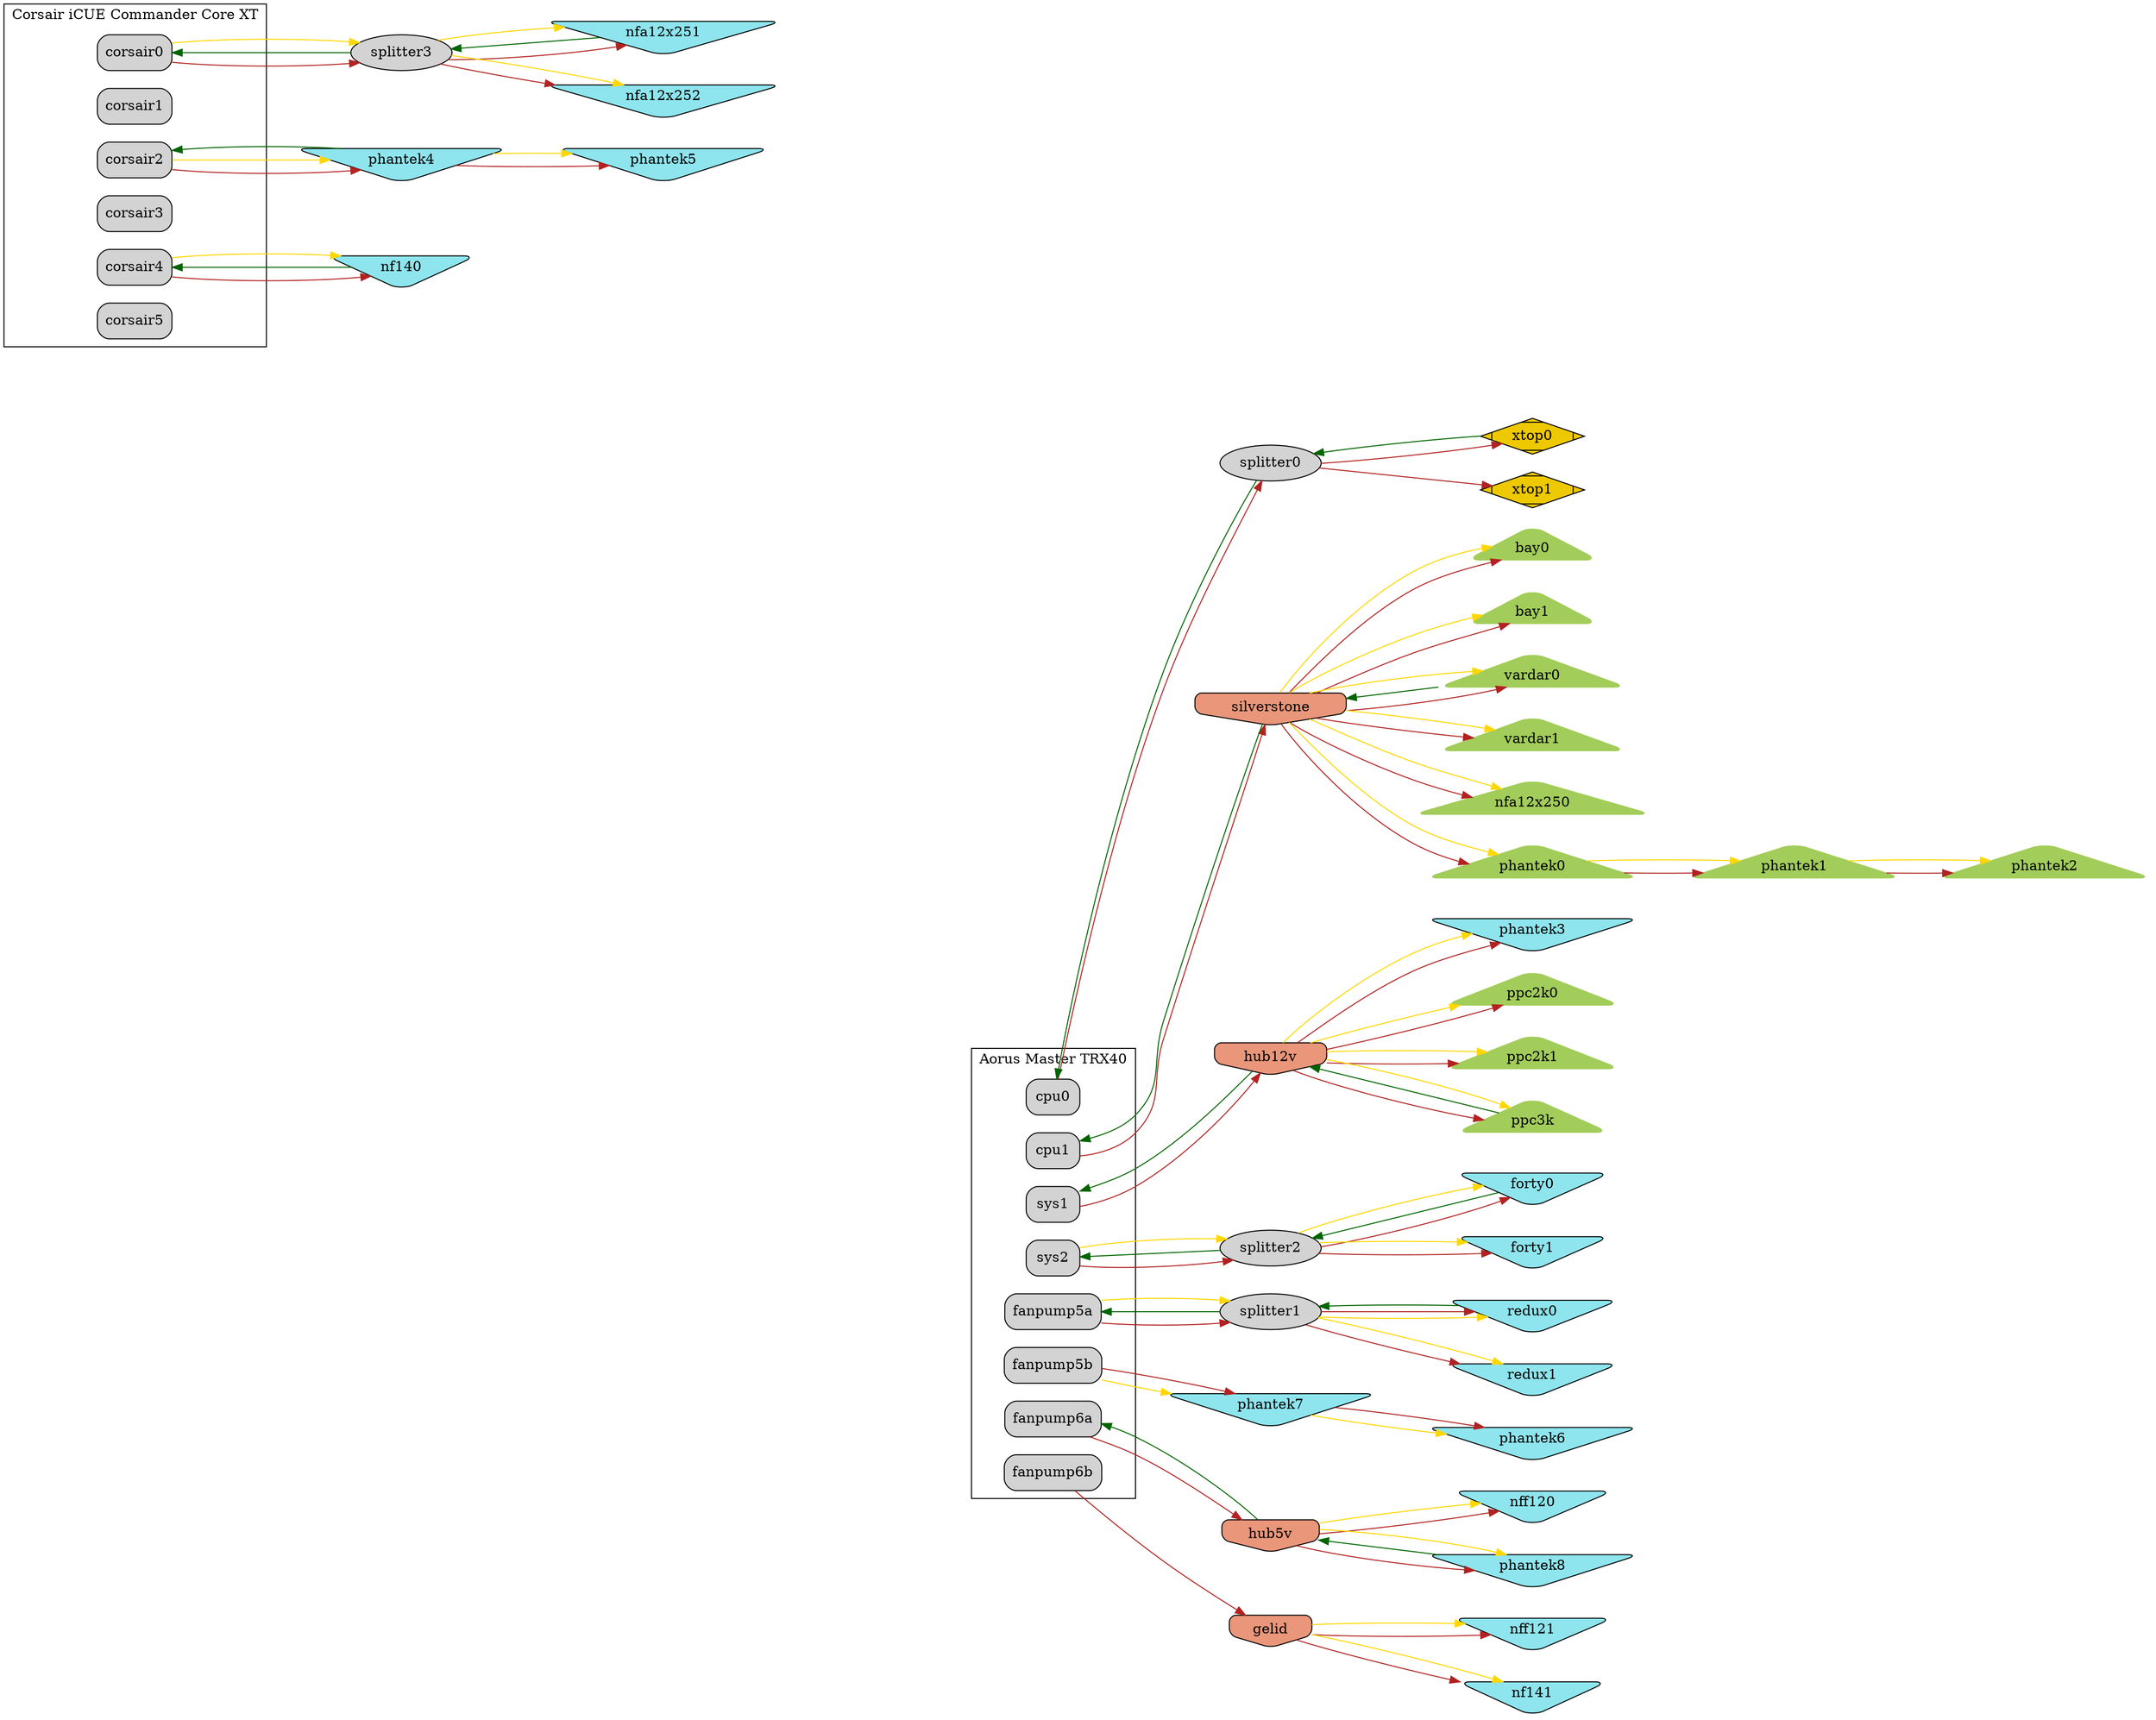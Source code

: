digraph {
	compound=true;
	packmode="graph";
  rankdir="LR";
  node [style="rounded,filled"];

  subgraph clusterMobo {
		label="Aorus Master TRX40";
	  cpu0 [shape=box];
		cpu1 [shape=box];
		sys1 [shape=box];
		sys2 [shape=box];
		fanpump5a [shape=box];
		fanpump5b [shape=box];
		fanpump6a [shape=box];
		fanpump6b [shape=box];
	}

  subgraph clusterCorsair {
	  label="Corsair iCUE Commander Core XT";
		corsair0 [shape=box];
		corsair1 [shape=box];
		corsair2 [shape=box];
		corsair3 [shape=box];
		corsair4 [shape=box];
		corsair5 [shape=box];
	}

  // pwm report: darkgreen
	// pwm control: firebrick
	// 12v power: gold

	// cpu0
	xtop0 -> splitter0 [ color="darkgreen" ];
  splitter0 -> cpu0 [ color="darkgreen" ];
	cpu0 -> splitter0 [ color="firebrick" ];
	splitter0 -> xtop0 [ color="firebrick" ];
	splitter0 -> xtop1 [ color="firebrick" ];

  xtop0 [shape=Mdiamond, fillcolor=gold2];
  xtop1 [shape=Mdiamond, fillcolor=gold2];

	// cpu1
	silverstone -> cpu1 [ color="darkgreen" ];
	cpu1 -> silverstone [ color="firebrick" ];
  silverstone -> bay0 [ color="firebrick" ];
  silverstone -> bay1 [ color="firebrick" ];
	vardar0 -> silverstone [ color="darkgreen" ];
	silverstone -> vardar0 [ color="firebrick" ];
	silverstone -> vardar1 [ color="firebrick" ];
	silverstone -> nfa12x250 [ color="firebrick" ];
	silverstone -> phantek0 [ color="firebrick" ];
	phantek0 -> phantek1 [ color="firebrick" ];
	phantek1 -> phantek2 [ color="firebrick" ];
  silverstone -> bay0 [ color="gold" ];
  silverstone -> bay1 [ color="gold" ];
	silverstone -> vardar0 [ color="gold" ];
	silverstone -> vardar1 [ color="gold" ];
	silverstone -> nfa12x250 [ color="gold" ];
	silverstone -> phantek0 [ color="gold" ];
	phantek0 -> phantek1 [ color="gold" ];
	phantek1 -> phantek2 [ color="gold" ];

	// triangles are outflow, invtriangles are inflow
  phantek0 [shape=triangle, color=darkolivegreen3];
  phantek1 [shape=triangle, color=darkolivegreen3];
  phantek2 [shape=triangle, color=darkolivegreen3];
  bay0 [shape=triangle, color=darkolivegreen3];
  bay1 [shape=triangle, color=darkolivegreen3];
  vardar0 [shape=triangle, color=darkolivegreen3];
  vardar1 [shape=triangle, color=darkolivegreen3];
  nfa12x250 [shape=triangle, color=darkolivegreen3];

	// sys1
	hub12v -> sys1 [ color="darkgreen" ];
	sys1 -> hub12v [ color="firebrick" ];
	hub12v -> phantek3 [ color="firebrick" ];
	hub12v -> phantek3 [ color="gold" ];
	hub12v -> ppc2k0 [ color="firebrick" ];
	hub12v -> ppc2k0 [ color="gold" ];
	hub12v -> ppc2k1 [ color="firebrick" ];
	hub12v -> ppc2k1 [ color="gold" ];
	ppc3k -> hub12v [ color="darkgreen" ];
	hub12v -> ppc3k [ color="firebrick" ];
	hub12v -> ppc3k [ color="gold" ];

  phantek3 [shape=invtriangle, fillcolor=cadetblue2];
  ppc2k0 [shape=triangle, color=darkolivegreen3];
  ppc2k1 [shape=triangle, color=darkolivegreen3];
  ppc3k [shape=triangle, color=darkolivegreen3];

  // sys2
	splitter2 -> sys2 [ color="darkgreen" ];
	sys2 -> splitter2 [ color="firebrick" ];
	sys2 -> splitter2 [ color="gold" ];
	forty0 -> splitter2 [ color="darkgreen" ];
	splitter2 -> forty0 [ color="firebrick" ];
	splitter2 -> forty0 [ color="gold" ];
	splitter2 -> forty1 [ color="firebrick" ];
	splitter2 -> forty1 [ color="gold" ];

  forty0 [shape=invtriangle, fillcolor=cadetblue2];
  forty1 [shape=invtriangle, fillcolor=cadetblue2];

  // fanpump5 a and b. b is ignored for reporting.
	fanpump5b -> phantek7 [ color="gold" ];
	fanpump5b -> phantek7 [ color="firebrick" ];
	phantek7 -> phantek6 [ color="gold" ];
	phantek7 -> phantek6 [ color="firebrick" ];
	redux0 -> splitter1 [ color="darkgreen" ];
	splitter1 -> fanpump5a [ color="darkgreen" ];
	fanpump5a -> splitter1 [ color="firebrick" ];
	fanpump5a -> splitter1 [ color="gold" ];
	splitter1 -> redux0 [ color="firebrick" ];
	splitter1 -> redux0 [ color="gold" ];
	splitter1 -> redux1 [ color="firebrick" ];
	splitter1 -> redux1 [ color="gold" ];

  redux0 [shape=invtriangle, fillcolor=cadetblue2];
  redux1 [shape=invtriangle, fillcolor=cadetblue2];
  phantek6 [shape=invtriangle, fillcolor=cadetblue2];
  phantek7 [shape=invtriangle, fillcolor=cadetblue2];

  // fanpump6 a and b. b is ignored for reporting.
	hub5v -> fanpump6a [ color="darkgreen" ];
	fanpump6a -> hub5v [ color="firebrick" ];
	hub5v -> nff120 [ color="firebrick" ];
  hub5v -> nff120 [ color="gold" ];
	phantek8 -> hub5v [ color="darkgreen" ];
	hub5v -> phantek8 [ color="firebrick" ];
  hub5v -> phantek8 [ color="gold" ];
	fanpump6b -> gelid [ color="firebrick" ];
	gelid -> nff121 [ color="firebrick" ];
	gelid -> nff121 [ color="gold" ];
	gelid -> nf141 [ color="firebrick" ];
	gelid -> nf141 [ color="gold" ];

  gelid [shape=invhouse, fillcolor=darksalmon];
	hub5v [shape=invhouse, fillcolor=darksalmon];
	hub12v [shape=invhouse, fillcolor=darksalmon];
	silverstone [shape=invhouse, fillcolor=darksalmon];

  nff120 [shape=invtriangle, fillcolor=cadetblue2];
  nff121 [shape=invtriangle, fillcolor=cadetblue2];
  nf141 [shape=invtriangle, fillcolor=cadetblue2];
  phantek8 [shape=invtriangle, fillcolor=cadetblue2];

	// corsair
  splitter3 -> corsair0 [ color="darkgreen" ];
  corsair0 -> splitter3 [ color="firebrick" ];
  corsair0 -> splitter3 [ color="gold" ];
  nfa12x251 -> splitter3 [ color="darkgreen" ];
  splitter3 -> nfa12x251 [ color="firebrick" ];
  splitter3 -> nfa12x251 [ color="gold" ];
  splitter3 -> nfa12x252 [ color="firebrick" ];
  splitter3 -> nfa12x252 [ color="gold" ];
	corsair2 -> phantek4 [ color="firebrick" ];
	corsair2 -> phantek4 [ color="gold" ];
	phantek4 -> corsair2 [ color="darkgreen" ];
	phantek4 -> phantek5 [ color="firebrick" ];
	phantek4 -> phantek5 [ color="gold" ];
	nf140 -> corsair4 [ color="darkgreen" ];
	corsair4 -> nf140 [ color="firebrick" ];
	corsair4 -> nf140 [ color="gold" ];

  nfa12x251 [shape=invtriangle, fillcolor=cadetblue2];
  nfa12x252 [shape=invtriangle, fillcolor=cadetblue2];
  phantek4 [shape=invtriangle, fillcolor=cadetblue2];
  phantek5 [shape=invtriangle, fillcolor=cadetblue2];
	nf140 [shape=invtriangle, fillcolor=cadetblue2];

}
